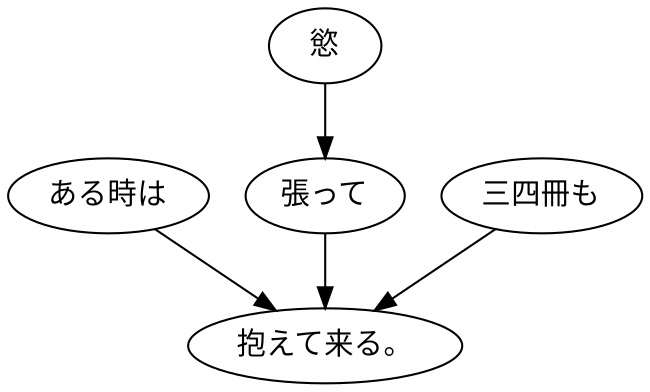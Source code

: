 digraph graph2678 {
	node0 [label="ある時は"];
	node1 [label="慾"];
	node2 [label="張って"];
	node3 [label="三四冊も"];
	node4 [label="抱えて来る。"];
	node0 -> node4;
	node1 -> node2;
	node2 -> node4;
	node3 -> node4;
}
